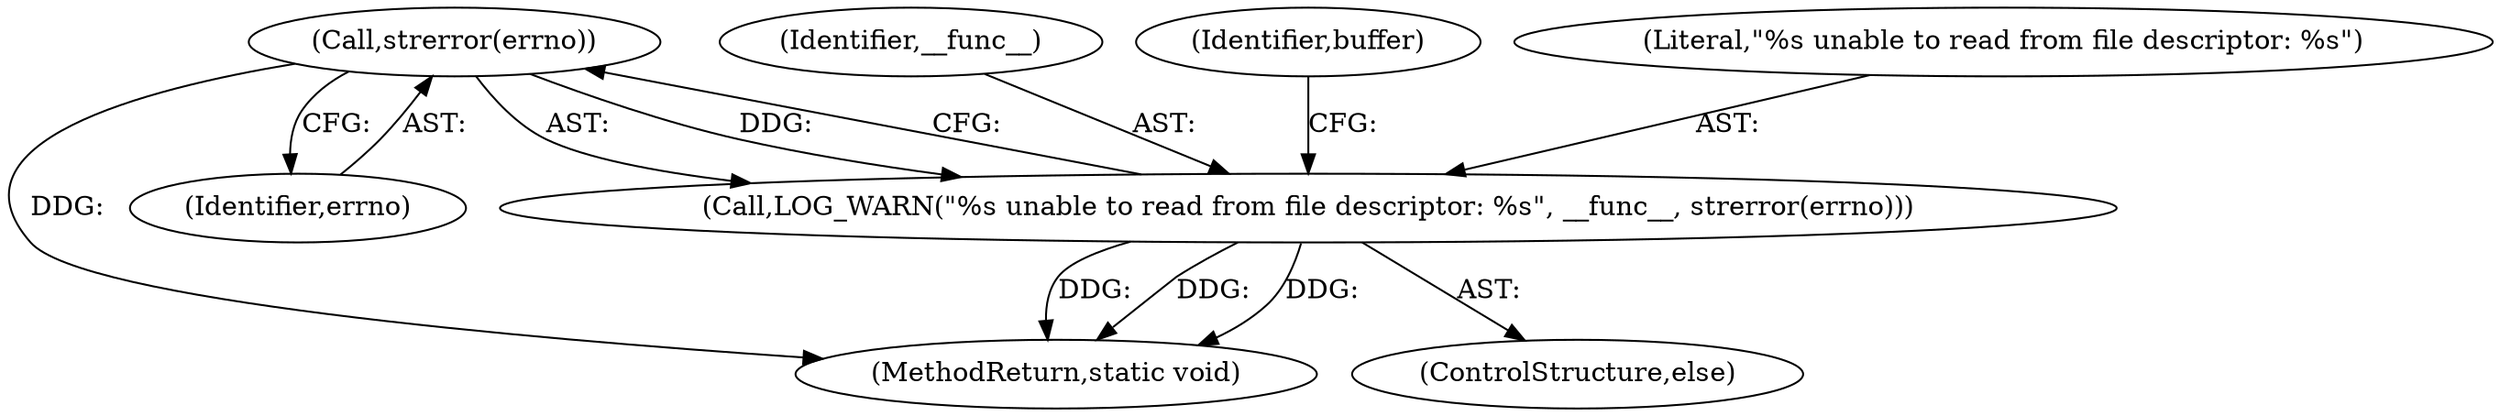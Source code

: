 digraph "0_Android_472271b153c5dc53c28beac55480a8d8434b2d5c_58@API" {
"1000185" [label="(Call,strerror(errno))"];
"1000182" [label="(Call,LOG_WARN(\"%s unable to read from file descriptor: %s\", __func__, strerror(errno)))"];
"1000184" [label="(Identifier,__func__)"];
"1000188" [label="(Identifier,buffer)"];
"1000189" [label="(MethodReturn,static void)"];
"1000181" [label="(ControlStructure,else)"];
"1000185" [label="(Call,strerror(errno))"];
"1000183" [label="(Literal,\"%s unable to read from file descriptor: %s\")"];
"1000182" [label="(Call,LOG_WARN(\"%s unable to read from file descriptor: %s\", __func__, strerror(errno)))"];
"1000186" [label="(Identifier,errno)"];
"1000185" -> "1000182"  [label="AST: "];
"1000185" -> "1000186"  [label="CFG: "];
"1000186" -> "1000185"  [label="AST: "];
"1000182" -> "1000185"  [label="CFG: "];
"1000185" -> "1000189"  [label="DDG: "];
"1000185" -> "1000182"  [label="DDG: "];
"1000182" -> "1000181"  [label="AST: "];
"1000183" -> "1000182"  [label="AST: "];
"1000184" -> "1000182"  [label="AST: "];
"1000188" -> "1000182"  [label="CFG: "];
"1000182" -> "1000189"  [label="DDG: "];
"1000182" -> "1000189"  [label="DDG: "];
"1000182" -> "1000189"  [label="DDG: "];
}
